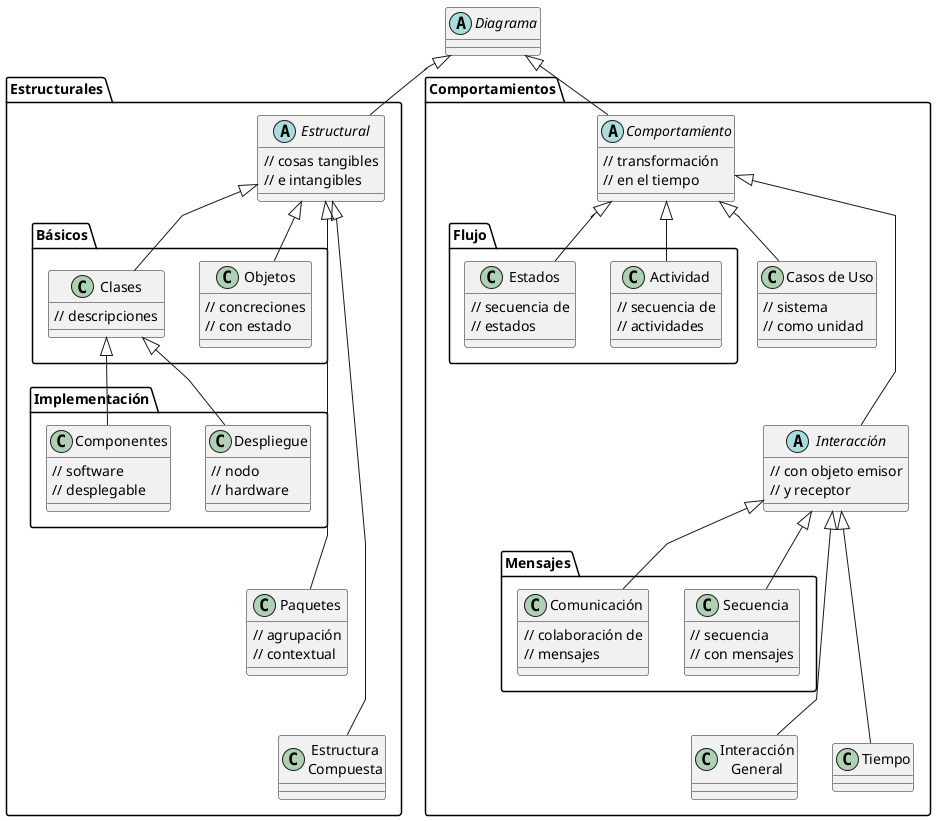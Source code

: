 @startuml

skinparam linetype polyline

abstract class Diagrama

package "Estructurales" as estructurales {
  abstract class Estructural {
    // cosas tangibles
    // e intangibles
  }
  
  package "Básicos" {
    class Clases {
      // descripciones
    }
    class Objetos {
      // concreciones
      // con estado
    }
  }
  
  package "Implementación" {
    class Componentes {
      // software
      // desplegable
    }
    class Despliegue {
      // nodo
      // hardware
    }
  }
  
  class Paquetes {
    // agrupación
    // contextual
  }
  
  class "Estructura\nCompuesta" as EstructuraCompuesta
}

package "Comportamientos" as comportamientos {
  abstract class Comportamiento {
    // transformación
    // en el tiempo
  }
  
  class "Casos de Uso" as CasosUso {
    // sistema
    // como unidad
  }
  
  package "Flujo" {
    class Estados {
      // secuencia de
      // estados
    }
    class Actividad {
      // secuencia de
      // actividades
    }
  }
  
  abstract class Interacción {
    // con objeto emisor
    // y receptor
  }
  
  package "Mensajes" {
    class Comunicación {
      // colaboración de
      // mensajes
    }
    class Secuencia {
      // secuencia
      // con mensajes
    }
  }
  
  class "Interacción\nGeneral" as InteraccionGeneral
  class Tiempo
}

Diagrama <|-down- Estructural
Diagrama <|-down- Comportamiento

Estructural <|-down- Clases
Estructural <|-down- Objetos
Clases <|-down- Componentes
Clases <|-down- Despliegue
Estructural <|-down--- Paquetes
Estructural <|-down---- EstructuraCompuesta

Comportamiento <|-down- CasosUso
Comportamiento <|-down- Estados
Comportamiento <|-down- Actividad
Comportamiento <|-down-- Interacción

Interacción <|-down- Comunicación
Interacción <|-down- Secuencia
Interacción <|-down-- InteraccionGeneral
Interacción <|-down-- Tiempo

Clases -[hidden]right- Objetos
Componentes -[hidden]right- Despliegue
Estados -[hidden]right- Actividad
Comunicación -[hidden]right- Secuencia

@enduml